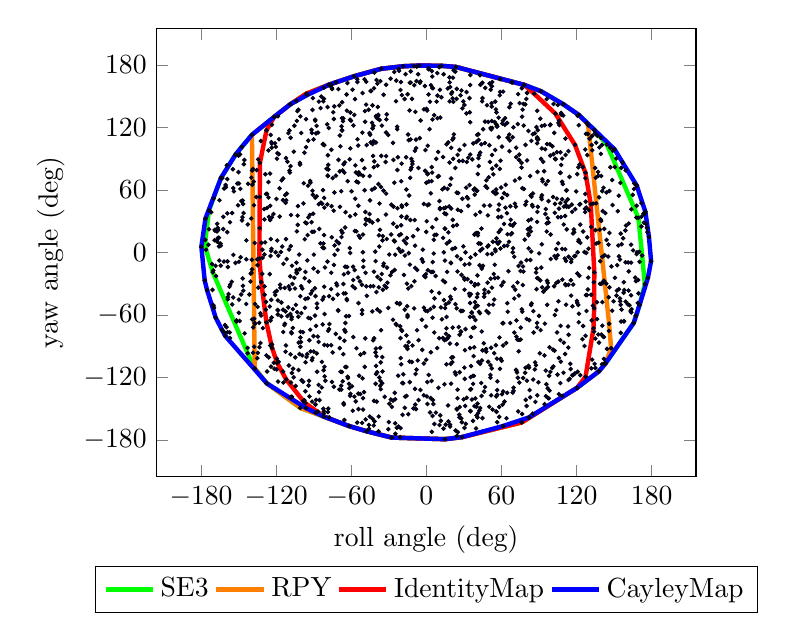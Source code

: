 \begin{tikzpicture}
\begin{axis}[ylabel={yaw angle (deg)}, xlabel={roll angle (deg)}, xtick={-180,-120,-60,0,60,120,180}, ytick={-180,-120,-60,0,60,120,180}, legend style={at={(0.5,-0.2)
}, anchor={north}, legend columns={-1}}]
    \addplot[ultra thick, mark={none}, color={green}]
        coordinates {
            (-176.558,12.02)
            (-176.026,2.648)
            (-170.638,-19.02)
            (-142.774,-96.756)
            (-137.108,-111.167)
            (-127.481,-125.524)
            (-100.752,-149.067)
            (-61.688,-166.543)
            (-47.789,-171.471)
            (-27.737,-177.543)
            (14.955,-179.099)
            (28.535,-177.109)
            (76.22,-162.989)
            (120.297,-129.922)
            (137.837,-113.995)
            (143.099,-106.42)
            (165.668,-67.515)
            (170.346,-50.166)
            (174.499,-30.26)
            (172.355,-2.904)
            (169.37,33.194)
            (144.183,103.479)
            (134.387,117.401)
            (121.783,131.941)
            (109.412,142.157)
            (91.55,154.665)
            (78.205,160.733)
            (23.63,177.957)
            (11.976,179.039)
            (-5.591,179.272)
            (-18.509,178.643)
            (-36.035,176.223)
            (-57.737,169.035)
            (-72.291,163.212)
            (-77.866,160.89)
            (-95.9,152.318)
            (-108.621,142.212)
            (-121.616,130.023)
            (-139.364,112.847)
            (-147.406,101.322)
            (-152.47,93.815)
            (-164.062,71.548)
            (-173.612,40.355)
            (-176.558,12.02)
        }
        ;
    \addplot[ultra thick, mark={none}, color={orange}]
        coordinates {
            (-139.364,112.847)
            (-137.108,-111.167)
            (-127.481,-125.524)
            (-100.752,-149.067)
            (-61.688,-166.543)
            (-47.789,-171.471)
            (-27.737,-177.543)
            (14.955,-179.099)
            (28.535,-177.109)
            (76.22,-162.989)
            (120.297,-129.922)
            (137.837,-113.995)
            (143.099,-106.42)
            (147.57,-91.897)
            (145.984,-68.419)
            (129.22,121.964)
            (128.211,124.033)
            (121.783,131.941)
            (109.412,142.157)
            (91.55,154.665)
            (78.205,160.733)
            (23.63,177.957)
            (11.976,179.039)
            (-5.591,179.272)
            (-18.509,178.643)
            (-36.035,176.223)
            (-57.737,169.035)
            (-72.291,163.212)
            (-77.866,160.89)
            (-95.9,152.318)
            (-108.621,142.212)
            (-121.616,130.023)
            (-139.364,112.847)
        }
        ;
    \addplot[ultra thick, mark={none}, color={red}]
        coordinates {
            (-133.406,-5.888)
            (-131.861,-28.443)
            (-127.777,-67.142)
            (-123.245,-91.709)
            (-119.14,-105.983)
            (-112.02,-121.799)
            (-98.439,-142.315)
            (-96.703,-144.459)
            (-81.967,-157.392)
            (-61.688,-166.543)
            (-47.789,-171.471)
            (-27.737,-177.543)
            (14.955,-179.099)
            (28.535,-177.109)
            (76.22,-162.989)
            (120.297,-129.922)
            (127.142,-119.134)
            (133.52,-72.637)
            (134.021,-53.552)
            (134.157,-18.983)
            (131.315,46.266)
            (127.057,76.523)
            (118.726,103.153)
            (103.067,133.144)
            (86.168,152.237)
            (78.205,160.733)
            (23.63,177.957)
            (11.976,179.039)
            (-5.591,179.272)
            (-18.509,178.643)
            (-36.035,176.223)
            (-57.737,169.035)
            (-72.291,163.212)
            (-77.866,160.89)
            (-95.9,152.318)
            (-108.621,142.212)
            (-121.616,130.023)
            (-127.728,117.112)
            (-132.976,85.948)
            (-133.406,-5.888)
        }
        ;
    \addplot[ultra thick, mark={none}, color={blue}]
        coordinates {
            (-179.757,5.524)
            (-177.087,-26.879)
            (-175.185,-36.122)
            (-168.301,-62.555)
            (-163.292,-74.181)
            (-160.715,-80.007)
            (-127.481,-125.524)
            (-96.099,-149.302)
            (-81.967,-157.392)
            (-61.688,-166.543)
            (-47.789,-171.471)
            (-27.737,-177.543)
            (14.955,-179.099)
            (28.535,-177.109)
            (61.293,-166.475)
            (81.974,-158.162)
            (120.297,-129.922)
            (137.837,-113.995)
            (143.099,-106.42)
            (165.668,-67.515)
            (170.346,-50.166)
            (176.964,-24.364)
            (179.495,-8.32)
            (177.808,14.881)
            (174.927,39.099)
            (167.961,64.387)
            (150.288,98.994)
            (134.387,117.401)
            (121.783,131.941)
            (109.412,142.157)
            (91.55,154.665)
            (78.205,160.733)
            (23.63,177.957)
            (11.976,179.039)
            (-5.591,179.272)
            (-18.509,178.643)
            (-36.035,176.223)
            (-57.737,169.035)
            (-72.291,163.212)
            (-77.866,160.89)
            (-95.031,151.179)
            (-108.621,142.212)
            (-121.616,130.023)
            (-139.364,112.847)
            (-147.406,101.322)
            (-152.47,93.815)
            (-164.062,71.548)
            (-176.475,32.57)
            (-179.757,5.524)
        }
        ;
    \addplot+[only marks, color={black}, mark={*}, mark size={0.6}, mark color=black]
        coordinates {
            (3.549,-95.723)
            (59.71,62.292)
            (-91.421,114.613)
            (173.739,37.787)
            (48.76,-1.588)
            (67.365,142.713)
            (-149.111,-65.673)
            (17.336,-146.763)
            (-87.291,-53.186)
            (3.199,-54.301)
            (108.412,51.063)
            (10.487,-165.519)
            (-4.772,-131.833)
            (-90.212,-80.244)
            (-22.747,91.357)
            (18.83,-87.378)
            (-41.922,-18.451)
            (-24.261,145.045)
            (-123.915,-45.473)
            (40.908,-39.7)
            (-50.98,152.882)
            (13.693,-168.979)
            (4.717,157.779)
            (44.71,3.525)
            (76.434,130.242)
            (51.274,119.288)
            (-90.122,108.43)
            (-127.481,-125.524)
            (77.503,-18.329)
            (174.927,39.099)
            (-81.51,102.919)
            (-58.414,-26.432)
            (-56.44,-142.822)
            (42.808,170.03)
            (-28.592,166.718)
            (-170.258,-50.547)
            (5.933,12.105)
            (-69.176,77.809)
            (52.33,159.444)
            (-20.944,-70.775)
            (55.991,13.511)
            (105.506,124.254)
            (67.015,-67.69)
            (163.534,-9.749)
            (-73.591,140.148)
            (-91.421,-103.3)
            (-7.335,-16.744)
            (41.602,90.435)
            (89.014,43.812)
            (-132.557,-86.851)
            (-63.055,162.492)
            (167.953,44.815)
            (21.561,109.823)
            (-83.909,149.532)
            (139.642,-30.106)
            (70.215,-44.156)
            (14.886,-28.51)
            (-148.921,94.1)
            (-97.04,-53.076)
            (126.678,41.858)
            (124.949,81.767)
            (49.642,-37.954)
            (31.006,-147.177)
            (-111.543,56.512)
            (-123.383,122.447)
            (-15.353,-51.527)
            (103.769,3.188)
            (-157.994,-39.899)
            (-119.14,-105.983)
            (162.257,-50.602)
            (108.659,-26.077)
            (16.191,103.776)
            (-88.557,-146.051)
            (115.281,-111.866)
            (9.111,72.636)
            (-31.461,-14.529)
            (-5.591,179.272)
            (-108.255,-124.774)
            (-159.041,70.411)
            (-67.503,-114.6)
            (34.633,-41.569)
            (-76.088,-35.196)
            (17.551,19.275)
            (21.211,167.62)
            (55.536,137.234)
            (102.412,-94.232)
            (-54.248,-150.295)
            (-28.459,-141.008)
            (-1.186,159.649)
            (-14.111,-0.616)
            (-45.288,73.345)
            (30.675,-121.214)
            (129.855,40.545)
            (-47.674,103.028)
            (-129.397,-1.893)
            (118.982,41.625)
            (24.332,26.358)
            (-81.627,-32.865)
            (88.49,29.349)
            (-30.392,-53.203)
            (-93.458,-84.226)
            (49.764,72.108)
            (4.344,-172.083)
            (-11.125,84.787)
            (63.801,-86.867)
            (35.039,93.923)
            (-66.85,-123.558)
            (74.251,-124.767)
            (87.893,-15.535)
            (-61.275,89.341)
            (-127.274,56.321)
            (-32.138,115.075)
            (-0.776,-23.591)
            (-97.946,66.404)
            (-6.923,-103.617)
            (89.373,108.49)
            (-70.566,-55.398)
            (76.88,137.023)
            (-90.647,55.359)
            (-108.484,82.804)
            (-42.915,118.977)
            (155.929,-54.795)
            (105.974,42.085)
            (5.067,-9.204)
            (19.146,-42.414)
            (-55.008,108.616)
            (63.115,42.971)
            (-89.008,-34.298)
            (-31.637,132.465)
            (46.75,104.96)
            (159.106,-9.46)
            (70.192,-4.06)
            (81.483,17.787)
            (-3.61,-6.455)
            (-150.147,92.846)
            (95.428,65.365)
            (-134.354,-33.732)
            (-99.949,114.63)
            (-75.568,14.556)
            (146.171,58.94)
            (-111.008,87.073)
            (-16.622,170.973)
            (-43.009,103.969)
            (-20.019,-74.151)
            (131.315,46.266)
            (-24.931,-163.863)
            (113.627,-4.092)
            (-20.546,0.672)
            (-42.022,81.796)
            (81.538,116.613)
            (69.27,4.116)
            (84.097,-48.854)
            (-73.381,-2.232)
            (135.339,71.758)
            (-155.115,-49.866)
            (98.982,92.904)
            (-52.639,-97.962)
            (-35.544,121.669)
            (-35.007,-114.145)
            (56.56,-162.841)
            (-20.696,155.838)
            (-49.226,-109.771)
            (41.551,-105.097)
            (57.278,8.453)
            (-37.983,-33.395)
            (42.542,-12.271)
            (139.716,73.378)
            (-22.525,-118.224)
            (67.478,17.347)
            (127.743,43.061)
            (-106.434,-111.531)
            (-138.438,-96.113)
            (16.041,-72.748)
            (-107.769,-138.787)
            (-61.591,-130.168)
            (18.95,64.811)
            (101.167,53.255)
            (6.468,-44.014)
            (-167.109,27.496)
            (-121.375,-111.572)
            (59.972,-31.58)
            (29.765,-140.888)
            (-81.041,-14.303)
            (-146.939,33.811)
            (-24.907,-2.163)
            (50.296,102.829)
            (150.288,98.994)
            (174.499,-30.26)
            (-41.589,172.599)
            (-75.708,44.415)
            (-164.062,71.548)
            (165.896,60.955)
            (91.55,154.665)
            (-98.439,-142.315)
            (-7.491,-74.572)
            (134.021,-53.552)
            (-160.085,62.526)
            (42.882,38.725)
            (85.317,-121.928)
            (35.147,-131.485)
            (15.908,36.761)
            (97.143,68.566)
            (153.691,54.474)
            (82.492,-132.064)
            (41.552,113.402)
            (113.355,-91.211)
            (-27.43,-18.713)
            (-54.485,67.172)
            (88.956,117.394)
            (75.371,-83.555)
            (26.531,-78.921)
            (-67.79,121.022)
            (-77.866,160.89)
            (81.526,30.73)
            (59.05,166.267)
            (46.111,-42.469)
            (-132.976,85.948)
            (-103.462,126.232)
            (-38.798,139.599)
            (113.635,-78.906)
            (-14.136,107.707)
            (-44.67,-32.448)
            (-39.857,165.427)
            (-88.551,-41.9)
            (-83.475,-104.926)
            (106.058,126.474)
            (-72.372,-78.119)
            (-45.887,-165.454)
            (128.211,124.033)
            (88.429,-67.548)
            (126.953,98.777)
            (42.308,93.409)
            (-176.475,32.57)
            (1.754,175.77)
            (99.24,17.206)
            (83.063,-7.246)
            (-87.708,121.443)
            (-65.444,-74.255)
            (97.652,28.698)
            (81.032,22.175)
            (66.036,10.288)
            (165.668,-67.515)
            (52.446,119.472)
            (59.138,3.738)
            (-81.738,16.658)
            (24.298,-87.959)
            (-60.964,34.728)
            (-2.04,-137.02)
            (10.816,156.029)
            (-78.271,79.615)
            (78.976,142.033)
            (24.305,57.402)
            (68.516,163.049)
            (-63.828,-109.859)
            (-114.43,-54.996)
            (128.264,-40.777)
            (-38.938,83.296)
            (35.35,-119.527)
            (-134.872,-12.142)
            (-8.869,-145.983)
            (145.794,-75.229)
            (-36.889,-127.893)
            (63.384,64.895)
            (27.769,39.671)
            (-19.081,1.449)
            (76.238,-54.504)
            (-136.893,-68.443)
            (15.695,-77.994)
            (-117.745,108.597)
            (134.989,-82.667)
            (54.665,-24.563)
            (-128.83,9.663)
            (126.955,56.158)
            (-101.006,85.931)
            (38.65,55.532)
            (24.237,156.942)
            (-15.002,151.807)
            (-96.632,-18.678)
            (-33.295,-31.877)
            (79.882,48.728)
            (-117.972,-104.886)
            (-13.437,-104.635)
            (-71.365,-31.576)
            (-88.125,-70.507)
            (-40.343,105.5)
            (107.213,-70.412)
            (127.142,-119.134)
            (9.625,-129.844)
            (-99.13,-34.636)
            (54.957,98.338)
            (23.63,177.957)
            (4.591,76.631)
            (39.109,-1.947)
            (-57.034,-34.312)
            (93.507,-37.619)
            (-38.714,128.401)
            (-98.598,-76.448)
            (-168.793,20.927)
            (155.542,-66.215)
            (-95.031,151.179)
            (-112.523,-95.18)
            (169.148,-26.399)
            (150.63,-24.281)
            (124.63,-83.176)
            (47.957,69.156)
            (158.968,21.076)
            (53.117,10.34)
            (104.396,-76.751)
            (-58.817,-151.786)
            (-12.482,173.684)
            (176.565,19.54)
            (109.823,43.971)
            (103.77,-55.372)
            (-117.313,61.54)
            (20.723,-105.223)
            (14.053,-45.66)
            (-20.569,-168.525)
            (-74.883,71.385)
            (-26.641,-64.551)
            (-107.485,-115.603)
            (126.993,71.318)
            (37.191,-72.391)
            (41.206,18.627)
            (-2.05,46.564)
            (-1.944,137.36)
            (-63.741,151.556)
            (-91.261,-143.117)
            (88.585,110.418)
            (-20.42,17.474)
            (-149.716,66.225)
            (0.851,-56.303)
            (-116.931,-30.906)
            (-6.957,22.139)
            (154.598,-44.065)
            (40.895,-158.284)
            (-58.275,121.89)
            (37.736,-99.406)
            (107.501,33.955)
            (-39.754,129.149)
            (-23.861,-69.411)
            (-94.671,-43.906)
            (159.218,-47.181)
            (99.059,-114.507)
            (125.187,-70.526)
            (-78.366,-149.802)
            (26.474,98.409)
            (64.842,17.477)
            (-96.13,100.95)
            (43.967,22.965)
            (90.644,-96.763)
            (35.28,-4.768)
            (27.7,-75.993)
            (69.591,120.062)
            (153.87,-3.708)
            (-32.207,56.557)
            (-107.585,-77.512)
            (86.168,152.237)
            (-82.051,-42.769)
            (-58.969,156.112)
            (-108.487,110.034)
            (-37.072,21.756)
            (76.493,-154.896)
            (32.279,86.836)
            (-152.468,-10.009)
            (-58.357,-81.13)
            (-43.03,119.225)
            (5.303,-18.612)
            (44.299,-14.214)
            (140.507,-4.161)
            (102.818,89.939)
            (-77.73,-41.95)
            (59.888,34.173)
            (-128.042,56.107)
            (73.854,-41.334)
            (-103.769,-16.825)
            (-67.797,14.821)
            (-0.993,78.374)
            (-179.757,5.524)
            (168.245,63.937)
            (117.303,-30.757)
            (37.337,-126.024)
            (-17.408,147.241)
            (125.246,20.109)
            (-147.977,-40.328)
            (121.877,-58.767)
            (49.109,35.584)
            (38.584,61.286)
            (142.572,-106.319)
            (-119.149,11.491)
            (-61.718,-125.994)
            (0.831,-145.323)
            (-65.501,76.602)
            (-142.448,65.808)
            (-39.891,-37.981)
            (1.835,-117.518)
            (19.735,70.981)
            (-123.721,3.62)
            (46.177,-133.36)
            (25.112,40.967)
            (24.863,-139.791)
            (154.795,-46.878)
            (-155.458,-28.114)
            (-41.402,-162.088)
            (14.822,-7.777)
            (11.109,129.418)
            (-34.189,151.287)
            (-139.203,78.594)
            (-147.406,101.322)
            (78.552,12.326)
            (50.228,-147.984)
            (-114.468,-114.214)
            (-124.772,44.755)
            (61.299,154.258)
            (160.968,-49.728)
            (-57.561,131.91)
            (6.308,-76.768)
            (57.453,33.926)
            (120.192,-46.428)
            (89.981,-60.8)
            (38.393,17.069)
            (-127.777,-67.142)
            (-139.006,65.02)
            (76.22,-162.989)
            (73.734,-94.794)
            (5.889,-0.948)
            (-64.505,-39.276)
            (-95.141,-97.544)
            (-13.762,54.64)
            (10.29,177.77)
            (-101.621,-2.047)
            (42.365,-151.439)
            (0.056,137.76)
            (28.535,-177.109)
            (77.556,142.473)
            (66.978,26.656)
            (-158.886,-8.512)
            (53.842,-20.669)
            (-162.301,22.403)
            (-115.167,5.705)
            (-127.302,42.698)
            (167.729,33.492)
            (-146.215,-36.646)
            (25.098,-172.278)
            (120.297,-129.922)
            (-100.752,-149.067)
            (121.475,10.728)
            (-28.143,17.229)
            (107.173,76.438)
            (95.434,41.655)
            (-0.757,98.261)
            (79.156,103.21)
            (77.3,-120.381)
            (56.548,-131.988)
            (92.249,99.801)
            (138.895,-8.367)
            (-2.748,-8.989)
            (-132.211,106.868)
            (53.324,-50.073)
            (-102.137,-112.785)
            (-70.316,156.718)
            (-17.293,-54.789)
            (-114.449,70.955)
            (94.354,-98.781)
            (-41.837,-142.316)
            (113.152,-70.969)
            (-57.041,147.137)
            (143.957,12.065)
            (-45.045,49.944)
            (-150.083,77.08)
            (-124.391,112.782)
            (120.815,0.242)
            (-86.696,-80.683)
            (-114.512,50.224)
            (-170.201,-17.238)
            (11.616,-161.408)
            (-16.111,8.668)
            (158.103,-36.03)
            (114.55,-121.128)
            (-153.785,58.646)
            (65.595,-17.961)
            (34.472,148.072)
            (0.29,29.921)
            (-90.089,-15.33)
            (83.745,31.79)
            (104.283,96.24)
            (-25.612,66.945)
            (-129.205,-32.541)
            (-55.886,68.044)
            (81.937,-110.471)
            (126.353,-89.724)
            (36.197,-57.37)
            (97.079,-33.134)
            (127.174,-79.925)
            (-137.551,-90.36)
            (82.974,-138.938)
            (126.229,0.372)
            (-121.852,-105.844)
            (57.481,40.726)
            (64.981,-56.88)
            (40.21,58.958)
            (-66.35,-97.524)
            (-40.545,-125.911)
            (-32.337,36.347)
            (-57.737,169.035)
            (110.809,34.98)
            (-88.963,-60.572)
            (127.543,-40.905)
            (64.514,55.072)
            (137.431,73.633)
            (73.961,-83.879)
            (111.363,-31.29)
            (-110.979,-60.96)
            (-10.351,-149.617)
            (-63.289,-13.945)
            (-47.974,-32.468)
            (-133.245,23.342)
            (-142.623,26.894)
            (28.762,51.569)
            (7.941,31.939)
            (-118.909,-55.179)
            (4.228,-37.313)
            (111.191,93.602)
            (-73.89,128.047)
            (20.983,147.808)
            (-11.094,-89.232)
            (-15.075,-92.465)
            (-140.332,-20.206)
            (87.636,-19.248)
            (31.987,133.35)
            (-13.258,162.763)
            (15.48,-49.742)
            (-111.914,50.113)
            (-114.356,-76.283)
            (154.636,-6.835)
            (28.77,138.224)
            (-101.4,-97.483)
            (157.184,13.647)
            (-20.16,26.135)
            (-135.846,53.135)
            (48.595,61.896)
            (-50.415,-13.887)
            (-85.739,-133.911)
            (134.388,-106.843)
            (3.626,160.461)
            (19.614,-10.267)
            (-90.51,37.151)
            (60.942,-67.882)
            (151.663,90.108)
            (-124.249,12.836)
            (147.57,-91.897)
            (-48.163,141.825)
            (136.59,112.012)
            (64.647,6.634)
            (1.055,75.852)
            (-168.007,-22.661)
            (-34.761,-35.787)
            (21.767,174.828)
            (26.657,-148.209)
            (-23.309,118.233)
            (39.258,36.241)
            (-89.878,-2.113)
            (-10.588,15.601)
            (155.194,-50.226)
            (163.888,-54.381)
            (112.968,50.914)
            (87.571,-108.13)
            (-24.737,-173.914)
            (96.479,-27.119)
            (68.277,18.41)
            (113.489,-30.986)
            (177.808,14.881)
            (-61.688,-166.543)
            (56.71,-123.657)
            (-142.869,-91.596)
            (44.735,162.753)
            (-48.437,-160.171)
            (4.966,-156.771)
            (129.017,-35.52)
            (18.977,-167.02)
            (-162.961,71.31)
            (113.456,97.187)
            (-42.298,106.912)
            (45.871,-87.128)
            (43.302,8.379)
            (141.054,-80.4)
            (-54.636,-23.996)
            (-98.21,47.077)
            (102.082,-32.411)
            (-12.549,79.465)
            (71.933,-65.231)
            (83.299,54.747)
            (-115.858,-61.264)
            (-149.768,-45.283)
            (35.658,-131.094)
            (-69.536,141.014)
            (60.42,-135.957)
            (38.529,-31.753)
            (-78.799,73.686)
            (-32.596,86.784)
            (58.878,154.049)
            (-138.369,-71.89)
            (-55.232,166.175)
            (58.327,10.215)
            (-149.688,-8.863)
            (-47.789,-171.471)
            (14.192,62.01)
            (-16.993,-138.307)
            (-38.206,-171.612)
            (-99.919,-58.267)
            (-137.721,45.273)
            (80.297,-122.971)
            (-70.87,-40.371)
            (-76.043,-88.902)
            (115.016,-106.805)
            (51.192,-108.028)
            (103.277,89.429)
            (-20.168,-107.284)
            (-8.204,100.042)
            (70.275,-76.857)
            (23.123,81.109)
            (-21.008,-177.128)
            (-60.682,-135.559)
            (-130.596,-72.575)
            (70.669,46.839)
            (43.064,-149.202)
            (168.865,-48.505)
            (-97.479,-141.768)
            (-41.859,157.51)
            (115.434,-26.644)
            (-23.563,-168.114)
            (-85.556,22.591)
            (96.942,32.863)
            (29.533,5.866)
            (-19.474,43.796)
            (-64.109,-61.154)
            (120.562,75.167)
            (-125.117,-51.842)
            (-151.701,-65.103)
            (-82.25,8.709)
            (86.595,114.334)
            (-139.416,-6.945)
            (-156.744,-30.911)
            (-145.803,84.673)
            (-90.991,59.198)
            (-106.698,-72.417)
            (109.803,-86.57)
            (-130.935,-5.195)
            (-37.428,46.995)
            (61.293,-166.475)
            (61.585,-28.453)
            (-118.315,-3.079)
            (30.608,-11.647)
            (-13.283,-124.37)
            (20.051,-100.865)
            (49.361,-104.808)
            (62.089,56.819)
            (16.033,-107.322)
            (42.054,93.3)
            (47.034,157.93)
            (-175.185,-36.122)
            (121.692,12.032)
            (-69.545,-131.464)
            (171.844,34.24)
            (-65.15,86.38)
            (166.847,-24.075)
            (-26.693,-142.102)
            (40.824,-145.03)
            (111.562,-8.06)
            (-145.194,-77.625)
            (94.476,122.054)
            (55.938,122.755)
            (39.598,-51.17)
            (80.07,-7.401)
            (122.94,46.524)
            (55.999,134.367)
            (-99.166,-98.797)
            (52.242,126.065)
            (-36.429,-131.232)
            (35.572,-39.937)
            (134.387,117.401)
            (-56.728,36.492)
            (148.458,-55.88)
            (58.414,-81.532)
            (-96.696,-133.143)
            (34.17,-39.544)
            (71.814,91.451)
            (95.014,36.903)
            (-31.074,-28.997)
            (-48.575,-19.542)
            (-59.392,-128.309)
            (-142.774,-96.756)
            (85.092,56.573)
            (55.697,60.4)
            (-151.721,-66.317)
            (-166.586,23.664)
            (55.527,-88.991)
            (102.396,-3.473)
            (106.183,122.209)
            (152.926,39.55)
            (-92.571,-63.347)
            (135.64,8.562)
            (-9.151,97.465)
            (-69.113,112.257)
            (-4.603,126.649)
            (107.111,96.075)
            (52.213,-111.192)
            (115.652,-9.181)
            (79.385,-141.36)
            (-11.596,-105.088)
            (58.202,-157.654)
            (-103.785,-9.834)
            (-43.472,60.204)
            (-56.746,83.534)
            (84.925,-154.639)
            (-66.326,128.566)
            (122.948,-117.691)
            (-27.603,-148.08)
            (35.171,-152.016)
            (49.702,-57.993)
            (109.776,26.833)
            (16.104,-61.814)
            (-79.15,46.082)
            (-91.718,29.0)
            (164.891,55.225)
            (-7.768,178.245)
            (-60.957,127.396)
            (-113.204,-33.977)
            (-88.276,-153.599)
            (-123.345,-88.155)
            (149.529,-46.797)
            (39.953,105.995)
            (140.616,-47.656)
            (157.866,-66.169)
            (131.723,-111.129)
            (34.801,-61.891)
            (-108.641,-59.032)
            (-29.542,-145.107)
            (-21.74,16.577)
            (-147.828,49.347)
            (110.87,-97.374)
            (8.071,17.047)
            (53.482,74.963)
            (-159.042,19.507)
            (132.436,-102.79)
            (-9.062,6.521)
            (108.423,67.876)
            (-112.479,-56.518)
            (-158.612,-42.796)
            (-9.82,178.837)
            (15.444,43.065)
            (26.134,87.689)
            (116.096,45.898)
            (17.51,105.611)
            (-100.655,130.565)
            (-132.564,-58.33)
            (-74.397,134.47)
            (58.618,150.841)
            (-95.146,-7.669)
            (2.894,144.634)
            (28.359,-162.901)
            (-82.583,59.834)
            (73.352,-152.5)
            (107.415,-104.743)
            (-83.602,-129.544)
            (143.687,-29.854)
            (-96.736,28.699)
            (-48.372,32.149)
            (-165.281,50.088)
            (41.796,82.929)
            (95.433,-113.304)
            (72.427,-115.064)
            (35.779,-28.435)
            (-6.264,-141.593)
            (-78.367,84.011)
            (-60.681,134.208)
            (170.017,0.687)
            (-137.546,-63.568)
            (56.138,56.836)
            (61.299,-89.279)
            (-82.68,103.682)
            (29.962,-24.16)
            (-39.189,-54.613)
            (-118.447,-123.834)
            (-129.411,31.692)
            (118.661,-116.118)
            (-77.409,-68.667)
            (31.279,0.109)
            (-65.545,-160.717)
            (-69.159,-91.744)
            (-19.173,-125.235)
            (62.117,6.222)
            (-51.414,88.616)
            (-69.05,43.83)
            (-66.146,84.596)
            (44.198,-15.624)
            (35.128,170.276)
            (-26.345,88.774)
            (13.142,-82.053)
            (-78.656,-153.029)
            (10.185,-82.218)
            (163.14,-56.118)
            (-67.428,117.378)
            (11.976,179.039)
            (1.732,151.547)
            (59.257,88.007)
            (-48.751,38.817)
            (-103.088,135.596)
            (-21.424,-49.638)
            (27.864,-159.108)
            (-154.164,-2.319)
            (50.017,-50.175)
            (-22.141,175.959)
            (3.447,-139.648)
            (129.065,113.713)
            (-96.703,-144.459)
            (98.432,-132.483)
            (-169.111,21.584)
            (24.22,-53.561)
            (-164.294,-12.588)
            (-14.172,-85.962)
            (88.636,38.953)
            (-92.809,-74.124)
            (-8.294,108.303)
            (59.389,-101.992)
            (-141.401,-40.279)
            (93.542,-37.438)
            (-67.949,-131.668)
            (-155.206,37.868)
            (-84.622,8.796)
            (-35.278,-125.508)
            (33.277,51.774)
            (-63.644,-44.701)
            (107.004,-84.076)
            (60.392,101.572)
            (26.53,-114.92)
            (89.501,-124.537)
            (-110.246,114.461)
            (27.373,-56.094)
            (116.594,-117.795)
            (-123.245,-91.709)
            (106.873,76.402)
            (-35.061,11.583)
            (30.469,-35.752)
            (-138.549,80.071)
            (14.955,-179.099)
            (-108.621,142.212)
            (-131.013,2.58)
            (-82.916,4.704)
            (10.435,49.355)
            (-70.357,-55.868)
            (111.105,109.255)
            (6.237,131.713)
            (-45.413,36.861)
            (-60.901,-137.568)
            (107.742,132.171)
            (-137.241,-67.666)
            (112.151,22.155)
            (-67.886,20.974)
            (-0.146,-102.933)
            (129.22,121.964)
            (-133.406,-5.888)
            (62.698,122.419)
            (157.832,-65.806)
            (112.067,59.777)
            (91.567,89.733)
            (-139.728,-19.601)
            (-84.287,47.856)
            (-88.092,-141.424)
            (-83.317,46.744)
            (92.137,51.139)
            (93.355,86.961)
            (-126.106,52.749)
            (-82.819,-69.063)
            (-88.791,126.336)
            (-100.035,-32.352)
            (-85.965,46.327)
            (146.226,-33.472)
            (-159.021,37.526)
            (-77.607,-158.054)
            (-76.021,160.981)
            (107.042,-125.311)
            (-95.705,-100.251)
            (77.193,-13.476)
            (81.709,16.39)
            (72.791,-28.836)
            (-8.641,-116.47)
            (-52.918,75.046)
            (37.845,60.229)
            (98.392,-90.996)
            (-19.746,85.207)
            (48.448,141.211)
            (30.373,141.498)
            (-53.064,-27.742)
            (-31.661,12.876)
            (109.412,142.157)
            (157.738,-28.526)
            (-164.457,8.449)
            (-129.537,41.656)
            (-44.132,154.965)
            (80.413,88.259)
            (-79.808,80.298)
            (-177.087,-26.879)
            (102.127,114.71)
            (18.572,163.121)
            (13.92,0.121)
            (-118.427,-55.589)
            (44.793,148.066)
            (40.016,-156.363)
            (-100.209,-85.827)
            (-64.752,-109.828)
            (79.118,45.778)
            (-119.755,51.342)
            (-27.737,-177.543)
            (20.926,108.21)
            (-66.136,-144.55)
            (-38.248,65.588)
            (-0.454,-20.851)
            (21.099,31.292)
            (161.202,-9.596)
            (-60.223,126.355)
            (107.697,83.911)
            (-64.988,-13.638)
            (138.728,-29.997)
            (-133.384,-90.841)
            (82.911,73.287)
            (110.969,-30.522)
            (92.223,7.785)
            (34.688,134.475)
            (80.084,-147.293)
            (-48.929,125.437)
            (-146.691,49.814)
            (-125.098,-20.802)
            (-176.026,2.648)
            (0.601,136.125)
            (-54.362,44.812)
            (88.736,77.318)
            (-112.208,-89.143)
            (13.344,91.53)
            (-169.166,11.713)
            (143.099,-106.42)
            (44.08,-137.654)
            (-116.191,0.452)
            (-96.093,127.872)
            (69.024,0.117)
            (-88.808,127.353)
            (-81.879,158.138)
            (-12.747,31.159)
            (-103.677,-18.975)
            (1.208,-17.088)
            (48.776,5.58)
            (155.285,18.06)
            (72.728,-83.49)
            (87.072,-143.36)
            (-66.064,-39.249)
            (114.359,72.526)
            (-42.326,121.512)
            (-128.238,-54.84)
            (-20.7,-82.156)
            (-173.612,40.355)
            (45.196,-12.742)
            (-91.325,19.853)
            (-103.413,-20.043)
            (130.093,-14.84)
            (-25.844,11.375)
            (-167.287,20.218)
            (30.811,-93.771)
            (75.372,-72.087)
            (87.921,120.351)
            (0.882,45.452)
            (6.364,-164.525)
            (-19.592,150.936)
            (97.787,-139.902)
            (-41.234,61.748)
            (128.499,14.502)
            (-120.975,-38.243)
            (-15.043,-60.007)
            (-114.154,-124.775)
            (39.658,-168.822)
            (9.885,73.246)
            (46.383,-39.5)
            (-78.723,93.256)
            (17.981,-47.98)
            (73.075,-120.195)
            (148.453,69.49)
            (133.992,-75.899)
            (-143.898,-49.453)
            (55.036,144.677)
            (105.82,-101.149)
            (24.501,-3.699)
            (62.401,-143.062)
            (-25.605,173.192)
            (55.826,-137.986)
            (-143.774,11.628)
            (-159.358,83.646)
            (-29.646,-1.972)
            (-74.592,-44.549)
            (39.091,-140.007)
            (-62.865,68.358)
            (-75.309,156.827)
            (51.404,156.124)
            (24.393,-175.908)
            (140.359,-107.196)
            (-89.741,19.912)
            (57.739,129.341)
            (131.569,-40.559)
            (101.141,-93.208)
            (-90.967,-101.202)
            (-15.962,-79.589)
            (-131.157,-20.526)
            (156.714,86.407)
            (134.79,81.036)
            (-39.646,-143.042)
            (-78.957,-8.775)
            (-64.908,23.904)
            (-95.611,27.927)
            (14.448,37.5)
            (38.797,-47.609)
            (17.083,-82.286)
            (-18.509,178.643)
            (56.654,120.99)
            (31.224,-73.538)
            (35.597,-81.001)
            (-139.305,-16.222)
            (121.296,-50.276)
            (42.049,-56.931)
            (85.035,113.469)
            (69.61,-129.707)
            (-116.572,-34.062)
            (40.596,112.84)
            (-0.394,-70.957)
            (96.16,27.878)
            (-165.727,14.201)
            (-13.179,-11.644)
            (44.308,-103.619)
            (-36.251,62.815)
            (175.481,27.627)
            (-81.859,-152.292)
            (79.862,147.306)
            (99.164,122.774)
            (83.385,20.307)
            (20.7,3.293)
            (17.11,157.341)
            (14.978,-53.404)
            (136.245,-47.673)
            (-88.704,-145.406)
            (77.75,121.759)
            (-110.002,-32.514)
            (19.456,-106.851)
            (14.438,-84.169)
            (-112.132,12.844)
            (22.97,4.324)
            (-79.025,-89.184)
            (-99.685,-122.591)
            (52.044,143.181)
            (-44.898,112.823)
            (83.014,23.925)
            (19.491,-9.819)
            (50.753,86.839)
            (71.73,100.518)
            (141.777,-27.081)
            (-34.285,59.343)
            (-133.576,-67.476)
            (161.531,-36.535)
            (24.227,-150.061)
            (-43.444,124.434)
            (-40.152,-116.601)
            (-12.609,108.436)
            (122.965,9.244)
            (-100.68,-81.547)
            (-106.64,-54.328)
            (33.482,90.852)
            (6.427,16.695)
            (-119.487,-101.922)
            (-101.288,-16.105)
            (83.766,0.874)
            (145.984,-68.419)
            (40.017,-148.035)
            (13.363,-26.97)
            (-40.597,-95.837)
            (44.248,-75.794)
            (58.157,-148.164)
            (0.45,-138.139)
            (-40.193,-108.789)
            (-82.04,-112.978)
            (-55.813,-91.915)
            (32.064,153.878)
            (-48.032,163.733)
            (83.951,53.43)
            (96.96,-29.218)
            (10.852,42.583)
            (110.617,-5.854)
            (116.674,-51.63)
            (32.855,-25.623)
            (-119.573,-112.185)
            (105.11,33.816)
            (139.19,31.615)
            (74.213,93.881)
            (27.755,-56.127)
            (83.665,-50.397)
            (73.26,151.89)
            (-135.542,79.032)
            (-94.359,107.274)
            (24.947,93.588)
            (61.127,126.402)
            (-35.204,-100.295)
            (-85.863,144.69)
            (2.524,118.277)
            (122.944,26.724)
            (-21.841,174.227)
            (139.385,109.965)
            (-17.841,11.373)
            (139.403,94.597)
            (1.061,102.367)
            (52.437,93.548)
            (-68.636,-114.407)
            (-121.616,130.023)
            (143.855,57.528)
            (-119.514,-36.875)
            (-16.078,32.82)
            (37.259,-161.568)
            (-100.709,-41.981)
            (144.183,103.479)
            (-24.445,-68.558)
            (-92.497,-94.888)
            (44.798,-93.923)
            (-59.796,58.689)
            (-15.292,-90.054)
            (92.632,70.192)
            (-98.43,-124.02)
            (-94.836,16.631)
            (-65.901,-20.973)
            (163.647,-57.463)
            (88.548,135.896)
            (-105.473,-24.328)
            (-145.397,88.721)
            (-158.817,-76.438)
            (-15.97,60.426)
            (-126.16,67.515)
            (-112.02,-121.799)
            (166.12,66.172)
            (59.412,21.939)
            (-64.697,-76.05)
            (-5.316,109.713)
            (-109.365,78.518)
            (-170.012,-51.201)
            (-160.715,-80.007)
            (-38.56,130.972)
            (52.335,-33.769)
            (8.882,128.776)
            (-108.339,6.032)
            (-174.105,7.383)
            (44.555,144.929)
            (-54.216,-48.535)
            (-19.712,45.114)
            (-8.793,134.83)
            (102.775,46.613)
            (53.375,58.091)
            (71.032,-35.69)
            (-140.49,-27.811)
            (127.773,-0.441)
            (58.775,-111.635)
            (-100.66,-90.418)
            (10.795,41.518)
            (79.233,-110.62)
            (52.41,-1.325)
            (137.16,77.276)
            (174.596,37.461)
            (-8.264,-150.283)
            (104.964,141.455)
            (-6.324,81.057)
            (2.968,-153.463)
            (67.419,31.357)
            (127.314,48.763)
            (151.875,-41.398)
            (89.132,-24.702)
            (-11.986,89.773)
            (-137.878,67.973)
            (-118.994,95.3)
            (179.495,-8.32)
            (111.847,59.433)
            (-5.251,162.729)
            (-21.063,-48.769)
            (-25.251,10.573)
            (-161.536,61.378)
            (-78.954,139.481)
            (-148.36,-4.563)
            (-66.277,-30.238)
            (-86.568,-152.528)
            (21.221,-100.447)
            (36.632,89.254)
            (-165.671,5.85)
            (-28.669,-21.896)
            (4.351,173.963)
            (94.639,-68.227)
            (26.33,-155.57)
            (31.466,-164.345)
            (-102.852,35.32)
            (150.532,81.957)
            (43.108,160.878)
            (-15.54,-29.906)
            (-2.822,2.675)
            (122.429,45.98)
            (108.991,65.598)
            (153.77,-35.266)
            (-127.776,-98.78)
            (-104.75,-100.619)
            (-169.614,-53.188)
            (60.479,52.229)
            (105.531,-46.842)
            (54.977,2.918)
            (34.917,-48.483)
            (-54.489,102.549)
            (30.471,-168.288)
            (-23.192,79.145)
            (44.791,-158.907)
            (137.88,-86.5)
            (-120.719,-40.814)
            (100.528,-110.778)
            (-49.346,59.69)
            (121.738,122.093)
            (-107.004,-30.222)
            (-66.848,78.65)
            (74.488,143.27)
            (-107.948,-76.521)
            (127.488,113.839)
            (-51.349,-163.471)
            (47.89,-95.168)
            (18.019,-80.443)
            (109.265,131.483)
            (-49.784,-133.904)
            (52.879,-150.68)
            (8.634,-91.675)
            (-19.025,-155.761)
            (-26.489,27.704)
            (71.915,-80.762)
            (-39.9,-99.503)
            (-7.826,-112.324)
            (-36.419,-105.398)
            (-125.771,34.171)
            (27.459,-6.422)
            (-87.413,-49.052)
            (133.192,46.848)
            (-16.729,-89.875)
            (8.155,144.71)
            (7.911,89.77)
            (107.023,47.297)
            (14.707,22.974)
            (-131.861,-28.443)
            (54.599,125.085)
            (-81.282,-118.873)
            (113.799,43.768)
            (0.853,75.044)
            (81.54,-108.79)
            (-78.699,73.245)
            (-47.58,-41.583)
            (80.494,152.884)
            (-73.848,-11.903)
            (-15.635,34.288)
            (-102.573,44.51)
            (46.842,125.515)
            (108.43,90.049)
            (-65.548,-84.696)
            (-86.665,-18.54)
            (62.022,27.357)
            (-162.218,34.185)
            (-32.134,92.405)
            (-81.457,-109.658)
            (-67.094,18.907)
            (-14.483,-34.607)
            (55.819,83.295)
            (-108.483,-97.735)
            (-143.842,-6.539)
            (-42.452,-84.252)
            (60.622,123.653)
            (172.355,-2.904)
            (-113.068,-68.362)
            (146.22,18.77)
            (5.213,-141.587)
            (-23.048,42.409)
            (57.167,-24.217)
            (-51.502,-31.04)
            (155.984,7.886)
            (17.882,-80.368)
            (37.953,-118.374)
            (74.051,88.7)
            (161.654,-18.115)
            (-168.424,-12.826)
            (135.655,105.362)
            (19.794,-44.745)
            (40.333,18.694)
            (-37.869,16.462)
            (-135.021,-101.41)
            (-27.958,45.837)
            (96.42,103.972)
            (-15.813,-137.615)
            (118.059,19.404)
            (56.689,-136.523)
            (57.845,19.504)
            (80.374,153.171)
            (-9.802,-53.615)
            (64.928,110.044)
            (88.007,-35.221)
            (115.857,-6.612)
            (170.346,-50.166)
            (19.686,-125.865)
            (36.414,-141.072)
            (63.999,-159.015)
            (-161.697,-8.711)
            (-131.702,9.17)
            (-132.045,-60.531)
            (-17.128,-2.916)
            (28.025,155.382)
            (83.848,107.061)
            (-43.17,-56.589)
            (-3.612,-64.494)
            (-97.192,12.697)
            (-6.23,-84.175)
            (-81.44,43.019)
            (165.162,2.031)
            (-160.83,-69.692)
            (107.583,133.861)
            (-93.083,36.024)
            (-94.042,-127.601)
            (96.105,147.131)
            (91.029,-26.8)
            (-64.598,38.644)
            (15.497,-165.175)
            (-19.927,34.511)
            (-86.098,-126.978)
            (-81.979,-154.47)
            (-63.43,-45.775)
            (32.229,-139.413)
            (95.573,-34.925)
            (88.468,-71.834)
            (-93.563,-27.732)
            (163.525,7.439)
            (-22.262,-167.086)
            (-107.435,-138.368)
            (-57.289,-16.885)
            (-44.511,154.916)
            (60.859,-146.017)
            (57.84,110.632)
            (-38.072,-157.355)
            (34.318,-11.044)
            (19.792,100.384)
            (-68.035,-127.806)
            (46.47,-35.861)
            (85.478,-56.249)
            (120.872,-114.424)
            (-108.755,-22.981)
            (132.136,-65.146)
            (-74.059,40.058)
            (-86.512,115.016)
            (-120.433,0.26)
            (25.822,-71.563)
            (24.909,-131.661)
            (77.888,60.861)
            (75.99,85.97)
            (-88.757,52.555)
            (-105.479,121.563)
            (23.196,-49.57)
            (40.531,59.169)
            (-79.313,80.003)
            (133.745,-28.551)
            (-120.289,101.404)
            (-9.075,-130.854)
            (168.242,0.184)
            (18.428,167.967)
            (36.164,-57.994)
            (91.038,128.35)
            (45.322,118.178)
            (78.865,-115.371)
            (98.7,122.122)
            (153.26,6.672)
            (78.205,160.733)
            (-67.323,116.953)
            (75.604,-9.76)
            (-167.509,11.6)
            (20.512,153.732)
            (92.514,-33.461)
            (30.468,-25.972)
            (137.966,52.9)
            (41.406,-30.525)
            (-24.875,-140.821)
            (-71.892,-29.642)
            (7.616,-153.63)
            (-137.171,9.121)
            (-56.277,76.732)
            (-42.599,92.547)
            (49.59,6.718)
            (4.134,-123.258)
            (-25.235,-134.664)
            (91.813,53.047)
            (146.936,100.539)
            (-163.292,-74.181)
            (113.579,-122.332)
            (-44.516,105.56)
            (-94.182,33.725)
            (54.605,-11.744)
            (-58.918,-32.258)
            (-123.581,100.556)
            (-107.74,-64.088)
            (-107.34,-12.719)
            (141.837,-102.103)
            (133.52,-72.637)
            (55.036,56.464)
            (119.668,58.572)
            (18.994,158.692)
            (152.208,-36.615)
            (121.726,-66.984)
            (-101.985,-86.4)
            (-48.843,-82.415)
            (18.213,44.185)
            (-36.035,176.223)
            (68.931,-134.494)
            (-24.058,164.887)
            (-40.303,-92.186)
            (-81.579,-88.711)
            (130.34,109.012)
            (-65.963,-145.845)
            (41.787,108.0)
            (62.835,128.787)
            (64.365,37.72)
            (-93.7,-123.081)
            (31.779,62.158)
            (-128.111,-47.448)
            (-62.695,-120.473)
            (-42.33,-32.305)
            (21.398,89.846)
            (25.427,56.976)
            (76.609,-56.784)
            (-87.295,-114.386)
            (-87.622,53.913)
            (51.765,118.004)
            (-50.742,0.22)
            (-122.208,36.842)
            (-124.114,-109.454)
            (84.53,45.553)
            (58.639,80.126)
            (-115.793,-47.995)
            (-49.48,80.751)
            (86.629,-112.144)
            (71.863,-113.257)
            (-75.922,98.517)
            (-115.652,69.188)
            (-156.853,-82.034)
            (-68.703,101.746)
            (-67.414,128.807)
            (-82.295,-149.961)
            (24.494,-150.586)
            (117.869,22.022)
            (-45.895,-169.155)
            (-96.655,-44.593)
            (-11.898,81.573)
            (5.249,157.616)
            (-41.698,-82.276)
            (33.476,44.668)
            (-17.215,-149.041)
            (48.036,-56.188)
            (19.813,42.146)
            (-6.565,170.933)
            (135.094,21.415)
            (-34.401,-12.789)
            (12.817,60.614)
            (-60.886,-0.416)
            (30.435,103.077)
            (140.283,103.149)
            (-71.707,10.9)
            (-72.258,73.688)
            (41.086,75.213)
            (-14.449,-155.098)
            (103.814,-29.238)
            (168.008,-1.558)
            (61.489,-67.743)
            (71.609,-112.516)
            (73.651,-12.957)
            (5.595,-145.405)
            (-127.221,-114.169)
            (21.391,25.371)
            (97.56,49.256)
            (38.804,-52.968)
            (39.172,-64.871)
            (-109.098,-35.158)
            (41.146,16.444)
            (84.903,44.154)
            (11.067,-156.302)
            (141.481,62.116)
            (-108.151,35.961)
            (23.324,-170.732)
            (134.556,114.21)
            (-82.37,145.02)
            (51.731,-91.436)
            (-103.22,-57.278)
            (-150.445,45.243)
            (40.787,-22.019)
            (92.153,121.354)
            (-79.231,122.993)
            (-176.558,12.02)
            (88.467,-24.59)
            (27.261,150.762)
            (-37.317,127.045)
            (-12.495,163.051)
            (134.157,-18.983)
            (140.483,-29.463)
            (173.424,37.01)
            (-91.126,-36.784)
            (142.104,22.603)
            (-81.909,147.453)
            (-109.84,-108.421)
            (105.304,8.804)
            (176.303,23.636)
            (4.918,-62.54)
            (-45.415,114.521)
            (98.066,-118.259)
            (47.334,63.501)
            (105.866,-135.857)
            (64.661,-48.675)
            (-154.283,61.709)
            (-36.917,-91.468)
            (161.657,27.81)
            (-67.306,144.161)
            (7.433,-22.562)
            (-123.461,33.618)
            (-90.7,148.05)
            (-152.47,93.815)
            (3.531,56.713)
            (-93.423,-138.117)
            (-111.609,-6.36)
            (70.372,27.719)
            (96.468,-50.214)
            (-147.278,30.768)
            (127.894,-56.169)
            (50.764,45.07)
            (1.956,68.07)
            (-48.684,26.883)
            (104.242,51.614)
            (-124.577,-65.425)
            (18.436,10.623)
            (101.529,94.329)
            (90.044,-0.866)
            (-171.822,38.578)
            (-2.028,-106.484)
            (75.183,-17.795)
            (14.411,-126.501)
            (8.926,150.443)
            (-112.749,55.074)
            (64.515,124.203)
            (-123.62,-62.438)
            (-104.223,-50.282)
            (-125.9,-100.695)
            (66.301,139.29)
            (52.591,163.508)
            (42.992,1.746)
            (-160.389,64.723)
            (121.783,131.941)
            (-92.806,68.588)
            (-63.432,136.022)
            (-45.182,-157.453)
            (101.402,-109.35)
            (29.083,87.887)
            (12.395,-64.119)
            (-54.101,76.877)
            (-37.535,-119.912)
            (-161.258,-76.624)
            (140.501,58.844)
            (169.37,33.194)
            (43.895,103.788)
            (117.223,-117.499)
            (-15.046,-61.802)
            (-62.882,-119.237)
            (-45.636,31.387)
            (-157.296,-32.865)
            (-19.492,-75.222)
            (81.974,-158.162)
            (-43.02,141.07)
            (-13.471,136.234)
            (-96.099,-149.302)
            (-120.892,104.781)
            (-33.334,-138.46)
            (41.305,-154.177)
            (88.587,-137.029)
            (-17.954,-21.566)
            (40.96,-51.151)
            (-75.992,-19.402)
            (-36.21,-74.587)
            (-34.835,15.73)
            (-12.92,71.652)
            (-57.527,-138.291)
            (-169.961,51.842)
            (-170.882,-35.879)
            (96.172,20.087)
            (-51.468,-58.884)
            (-102.762,26.501)
            (38.519,-71.795)
            (-117.208,34.465)
            (163.502,-41.086)
            (74.48,71.189)
            (-36.059,92.71)
            (69.027,25.695)
            (51.163,-117.458)
            (-15.515,13.954)
            (-110.305,-52.654)
            (95.478,-137.802)
            (-123.978,1.553)
            (-77.829,-73.521)
            (111.515,45.269)
            (104.782,-117.173)
            (4.186,68.456)
            (169.482,-39.222)
            (-124.865,75.733)
            (-94.286,-62.755)
            (167.961,64.387)
            (15.895,-83.317)
            (135.6,47.103)
            (-39.139,161.924)
            (148.724,45.452)
            (-50.361,-7.834)
            (81.719,3.937)
            (-128.65,75.033)
            (26.38,-158.231)
            (-148.601,60.982)
            (-26.246,43.925)
            (-55.281,-163.148)
            (-20.325,163.414)
            (-73.332,6.715)
            (-108.343,-138.817)
            (56.125,-152.933)
            (-39.023,-23.399)
            (69.333,-32.694)
            (-0.85,-55.704)
            (71.44,43.928)
            (10.202,-38.824)
            (60.113,-103.809)
            (176.964,-24.364)
            (-166.51,13.886)
            (-104.98,-34.552)
            (-18.426,-116.91)
            (16.943,60.963)
            (99.34,-6.238)
            (56.372,-101.887)
            (-119.37,89.975)
            (-11.468,147.327)
            (70.771,69.007)
            (118.726,103.153)
            (-171.235,-11.113)
            (34.973,160.61)
            (38.32,-147.368)
            (-109.056,76.654)
            (-173.62,22.263)
            (-20.543,-101.272)
            (4.686,168.791)
            (-53.984,15.971)
            (-124.817,31.154)
            (122.428,84.347)
            (-50.595,-150.725)
            (68.872,110.532)
            (-30.02,-162.688)
            (86.887,-105.46)
            (126.794,38.682)
            (38.847,-30.254)
            (-0.097,19.732)
            (-87.541,-96.883)
            (110.906,3.078)
            (-117.976,94.35)
            (-66.576,125.864)
            (118.188,-3.592)
            (111.158,48.402)
            (-168.301,-62.555)
            (-102.231,136.946)
            (-1.78,-22.507)
            (56.122,9.94)
            (-64.761,-67.654)
            (-73.456,57.543)
            (5.941,-52.15)
            (137.293,-78.674)
            (4.324,81.882)
            (-97.215,-24.658)
            (-78.0,119.378)
            (88.404,108.789)
            (-51.11,114.94)
            (131.681,24.49)
            (-55.902,20.209)
            (-123.518,104.341)
            (-109.376,117.036)
            (-31.917,-33.655)
            (-146.743,-24.868)
            (132.014,103.12)
            (-146.539,-32.013)
            (159.179,78.809)
            (4.882,127.562)
            (66.561,107.522)
            (58.06,45.938)
            (120.798,131.233)
            (-112.22,90.533)
            (82.162,-64.938)
            (101.594,142.469)
            (117.163,18.219)
            (-49.392,166.106)
            (104.926,-2.718)
            (-56.86,51.627)
            (76.665,61.658)
            (-43.007,-159.518)
            (52.621,80.483)
            (-91.745,117.58)
            (155.284,-77.165)
            (-95.9,152.318)
            (140.561,-70.192)
            (-137.108,-111.167)
            (133.05,-50.944)
            (145.23,-3.961)
            (129.552,3.633)
            (-81.738,4.07)
            (-16.167,91.356)
            (-118.618,-59.503)
            (48.847,-28.981)
            (13.785,170.977)
            (120.49,-48.293)
            (67.086,44.324)
            (0.73,-124.335)
            (105.43,-27.909)
            (145.65,-42.857)
            (13.86,42.395)
            (-30.504,112.72)
            (16.601,-18.63)
            (-124.45,-3.333)
            (120.638,-20.157)
            (136.359,-63.938)
            (-54.223,74.626)
            (-3.311,-93.479)
            (-39.33,-114.919)
            (-36.752,-123.203)
            (-134.6,-96.284)
            (-1.92,-52.966)
            (118.908,-3.307)
            (-69.899,8.866)
            (167.353,-60.721)
            (27.502,-75.86)
            (132.508,98.084)
            (-154.358,-43.141)
            (-60.721,99.862)
            (-47.749,30.969)
            (12.018,148.904)
            (-38.402,132.002)
            (-20.08,68.278)
            (-112.459,47.661)
            (-156.917,28.992)
            (-158.581,-13.897)
            (-81.644,52.308)
            (-11.221,87.335)
            (-55.104,163.564)
            (140.862,39.738)
            (-134.389,89.232)
            (64.583,-134.593)
            (56.28,120.789)
            (-50.599,-139.779)
            (76.017,81.479)
            (-158.533,-44.992)
            (-37.619,5.679)
            (37.193,-118.465)
            (-18.537,-125.375)
            (-7.925,164.461)
            (-34.046,-10.546)
            (-166.336,21.576)
            (-139.778,71.773)
            (-72.291,163.212)
            (55.23,1.296)
            (46.85,-129.072)
            (-89.91,-95.088)
            (145.556,7.557)
            (170.34,-8.965)
            (144.29,-92.44)
            (-50.97,-120.759)
            (68.31,163.29)
            (141.835,-81.157)
            (-69.163,-82.084)
            (-146.436,46.499)
            (42.817,-58.317)
            (-53.008,14.096)
            (37.54,-61.944)
            (-81.326,-59.123)
            (-94.503,64.095)
            (40.489,-42.868)
            (-53.732,-118.23)
            (138.531,21.866)
            (167.409,-27.555)
            (171.771,47.358)
            (-40.306,130.804)
            (-100.562,-76.065)
            (139.64,30.239)
            (-41.614,87.368)
            (4.765,24.118)
            (85.682,-76.74)
            (-133.11,53.315)
            (-43.129,28.759)
            (-92.614,66.885)
            (-164.236,6.596)
            (143.007,37.726)
            (-74.877,-95.874)
            (146.984,81.787)
            (-159.641,-71.684)
            (-109.697,2.759)
            (109.516,-115.356)
            (116.48,39.035)
            (38.186,-90.967)
            (37.432,104.579)
            (3.754,-18.715)
            (-104.446,-128.073)
            (32.41,53.195)
            (24.852,-18.291)
            (11.63,-52.713)
            (-26.701,105.115)
            (30.373,-110.464)
            (-165.472,-7.683)
            (50.477,162.06)
            (-118.527,130.651)
            (-124.679,-89.148)
            (94.407,-145.518)
            (92.884,68.196)
            (21.034,-72.035)
            (-70.206,88.821)
            (-146.014,37.804)
            (2.029,46.07)
            (-67.987,58.724)
            (-151.069,66.186)
            (34.481,64.676)
            (35.696,-108.944)
            (-157.163,-76.695)
            (128.59,93.423)
            (147.878,-13.407)
            (16.378,8.637)
            (-51.276,-55.327)
            (-37.126,-56.684)
            (-136.911,-49.433)
            (42.985,95.857)
            (42.952,-106.798)
            (-35.629,-20.629)
            (17.627,-162.089)
            (-75.435,-124.204)
            (21.975,113.298)
            (-149.993,93.367)
            (108.521,3.375)
            (95.866,-126.417)
            (34.834,-91.733)
            (-31.977,127.691)
            (129.264,-24.039)
            (92.314,54.91)
            (-127.728,117.112)
            (41.816,8.859)
            (-25.374,-16.762)
            (-50.714,17.168)
            (127.057,76.523)
            (-4.747,164.092)
            (-22.143,3.543)
            (103.628,-5.663)
            (154.97,66.747)
            (152.436,-12.239)
            (-123.817,105.834)
            (137.837,-113.995)
            (100.695,101.785)
            (138.213,100.782)
            (-80.671,-123.037)
            (-129.258,-40.551)
            (-82.495,104.034)
            (23.12,173.409)
            (-82.92,-45.265)
            (46.11,45.01)
            (1.84,176.833)
            (137.546,9.343)
            (134.997,-110.804)
            (-105.972,-119.75)
            (27.968,-21.428)
            (-84.511,138.449)
            (19.923,152.204)
            (139.871,-78.704)
            (-139.906,32.548)
            (69.66,-132.721)
            (-46.124,136.876)
            (163.723,41.409)
            (43.841,-125.168)
            (18.581,144.934)
            (-9.65,160.458)
            (112.039,43.825)
            (29.466,144.863)
            (-61.193,4.255)
            (-103.778,145.332)
            (-102.246,-61.671)
            (22.784,-34.949)
            (-23.554,-48.428)
            (-15.89,46.104)
            (-114.167,-10.87)
            (49.381,125.261)
            (41.748,8.578)
            (-139.364,112.847)
            (66.348,97.195)
            (91.279,-74.464)
            (102.629,38.024)
            (-92.381,-39.63)
            (51.386,-25.11)
            (13.37,13.976)
            (-170.638,-19.02)
            (-149.799,-57.876)
            (-126.165,97.88)
            (-49.144,135.565)
            (-134.83,-52.191)
            (111.582,-50.042)
            (-0.007,66.847)
            (171.753,24.864)
            (80.147,-63.765)
            (121.415,81.793)
            (-23.547,24.606)
            (-103.445,20.263)
            (9.43,96.413)
            (-62.532,-19.42)
            (-32.128,160.891)
            (52.184,139.923)
            (-9.311,31.106)
            (-61.82,-60.93)
            (-88.172,114.217)
            (102.609,-60.045)
            (97.193,-139.624)
            (-154.582,79.883)
            (47.677,-92.586)
            (8.754,172.108)
            (51.773,-136.968)
            (-40.867,0.807)
            (-86.094,-85.775)
            (18.544,86.262)
            (-78.434,-75.131)
            (-113.426,-69.669)
            (-167.016,10.245)
            (122.256,-22.384)
            (-57.178,20.663)
            (-85.4,-141.601)
            (-139.163,-64.269)
            (-45.152,30.016)
            (-100.906,84.214)
            (-38.784,30.926)
            (88.511,104.719)
            (-58.588,-13.668)
            (43.896,161.659)
            (157.59,-38.6)
            (-50.575,73.565)
            (35.116,-152.318)
            (-91.013,136.791)
            (-107.529,-61.985)
            (-23.326,120.632)
            (76.293,157.533)
            (-54.405,-135.437)
            (21.521,144.565)
            (55.774,-152.45)
            (-70.906,2.46)
            (148.945,97.613)
            (73.005,123.186)
            (-9.516,-27.689)
            (14.984,22.715)
            (98.624,103.79)
            (29.177,-55.996)
            (103.067,133.144)
            (54.181,-96.652)
            (-52.749,-135.807)
            (34.979,124.981)
            (-135.105,-6.622)
            (-36.655,-25.927)
            (-36.771,164.37)
            (96.927,-130.295)
            (-81.967,-157.392)
            (173.771,28.571)
            (108.464,-137.598)
            (22.825,-115.01)
            (-75.753,158.193)
            (142.447,-2.73)
            (24.063,147.293)
            (94.997,99.017)
            (54.186,-45.206)
            (18.885,-165.201)
            (-42.039,-165.943)
            (23.556,-117.12)
            (159.521,25.756)
            (-96.519,-105.344)
            (39.005,18.084)
            (51.171,-120.063)
            (94.076,77.959)
            (-30.396,-169.509)
            (-105.905,96.638)
            (91.728,-14.552)
            (-49.657,-96.347)
            (-118.607,-45.982)
            (132.289,111.609)
            (-73.895,-128.856)
            (-40.57,-8.284)
            (115.648,-41.419)
            (155.674,81.128)
            (-11.979,-32.323)
            (-14.568,113.153)
            (61.382,-133.301)
            (77.059,-31.239)
            (-8.931,-14.793)
            (66.183,113.105)
            (-124.688,-64.991)
            (-97.418,95.771)
        }
        ;
    \legend{{SE3},{RPY},{IdentityMap},{CayleyMap}}
\end{axis}
\end{tikzpicture}
